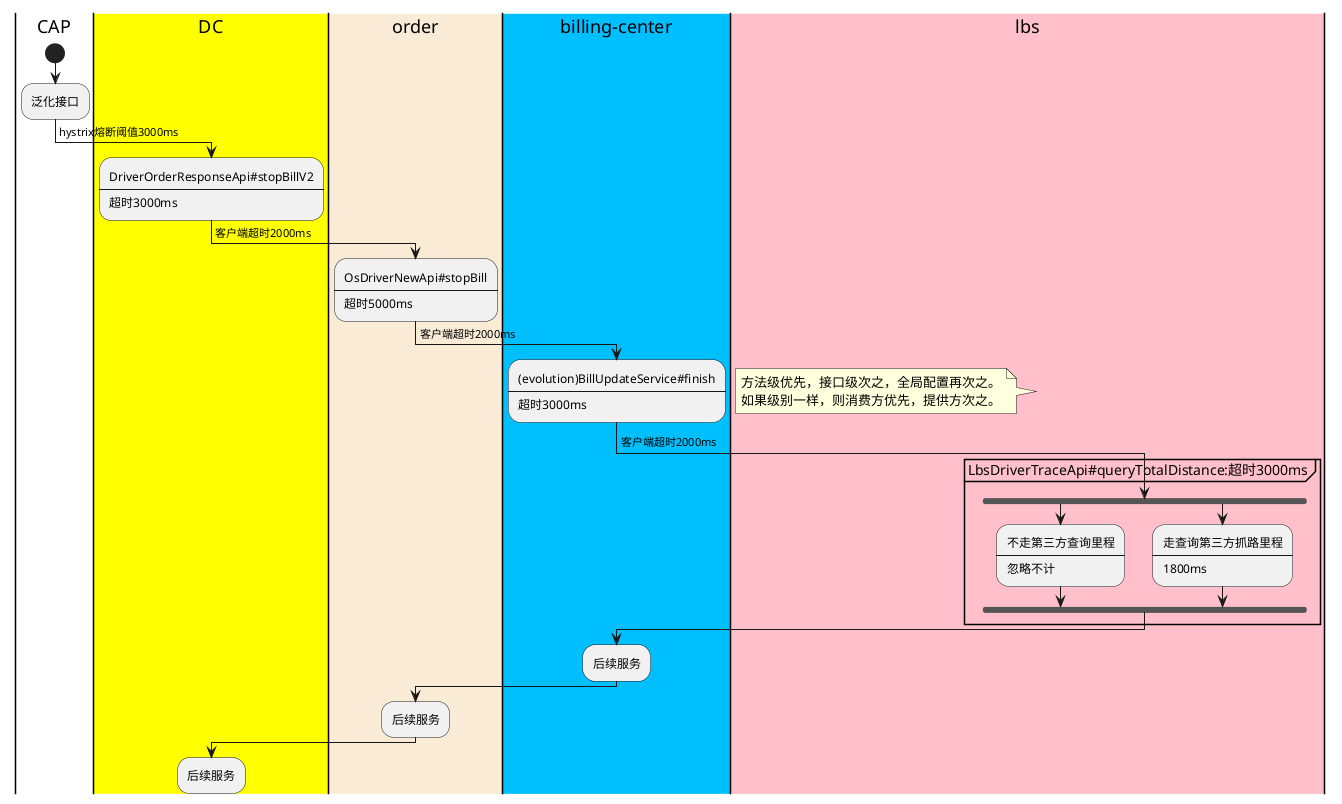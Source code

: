 @startuml
|CAP|
start
:泛化接口;
->hystrix熔断阈值3000ms;
|#yellow|DC|
:DriverOrderResponseApi#stopBillV2
----
超时3000ms;
->客户端超时2000ms;
|#AntiqueWhite|order|
:OsDriverNewApi#stopBill
----
超时5000ms;
->客户端超时2000ms;
|#DeepSkyBlue|billing-center|
:(evolution)BillUpdateService#finish
----
超时3000ms;
->客户端超时2000ms;
|#pink|lbs|
note left
方法级优先，接口级次之，全局配置再次之。
如果级别一样，则消费方优先，提供方次之。
end note
partition LbsDriverTraceApi#queryTotalDistance:超时3000ms {
fork
	:不走第三方查询里程
	----
	忽略不计;
  fork again
    :走查询第三方抓路里程
    ----
    1800ms;
  end fork
}
|billing-center|
:后续服务;
|order|
:后续服务;
|DC|
:后续服务;
@enduml